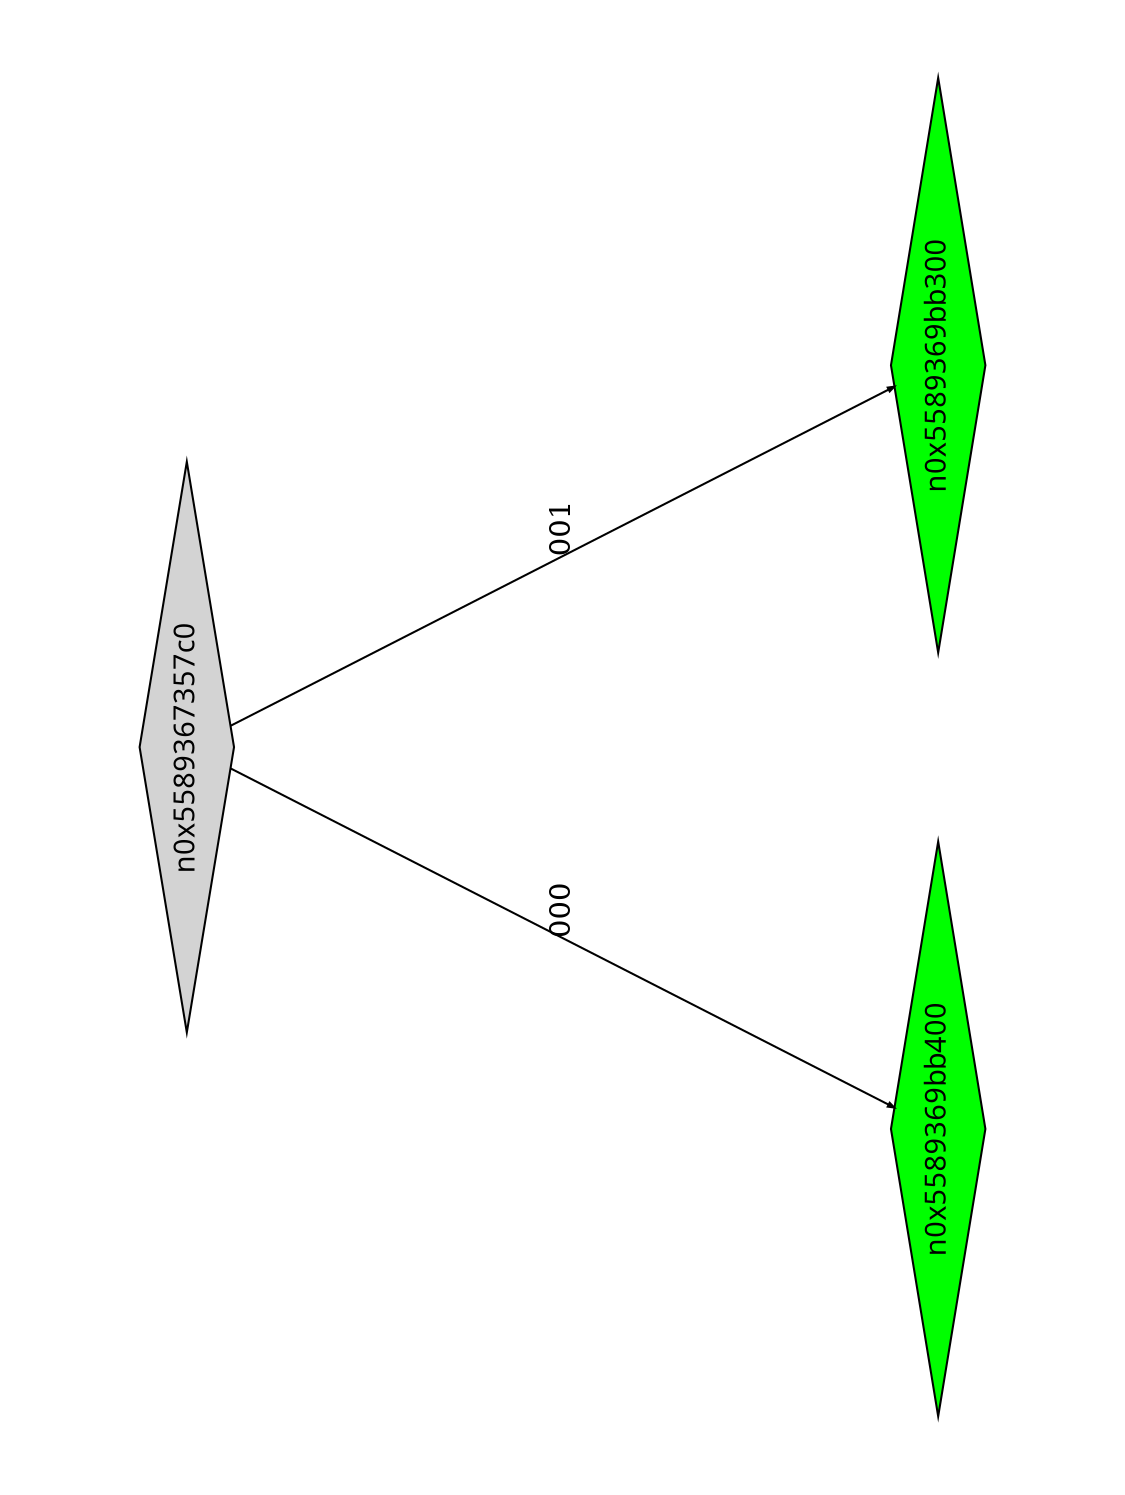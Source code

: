 digraph G {
	size="10,7.5";
	ratio=fill;
	rotate=90;
	center = "true";
	node [style="filled",width=.1,height=.1,fontname="Terminus"]
	edge [arrowsize=.3]
	n0x5589367357c0 [shape=diamond];
	n0x5589367357c0 -> n0x5589369bb400 [label=000];
	n0x5589367357c0 -> n0x5589369bb300 [label=001];
	n0x5589369bb300 [shape=diamond,fillcolor=green];
	n0x5589369bb400 [shape=diamond,fillcolor=green];
}
